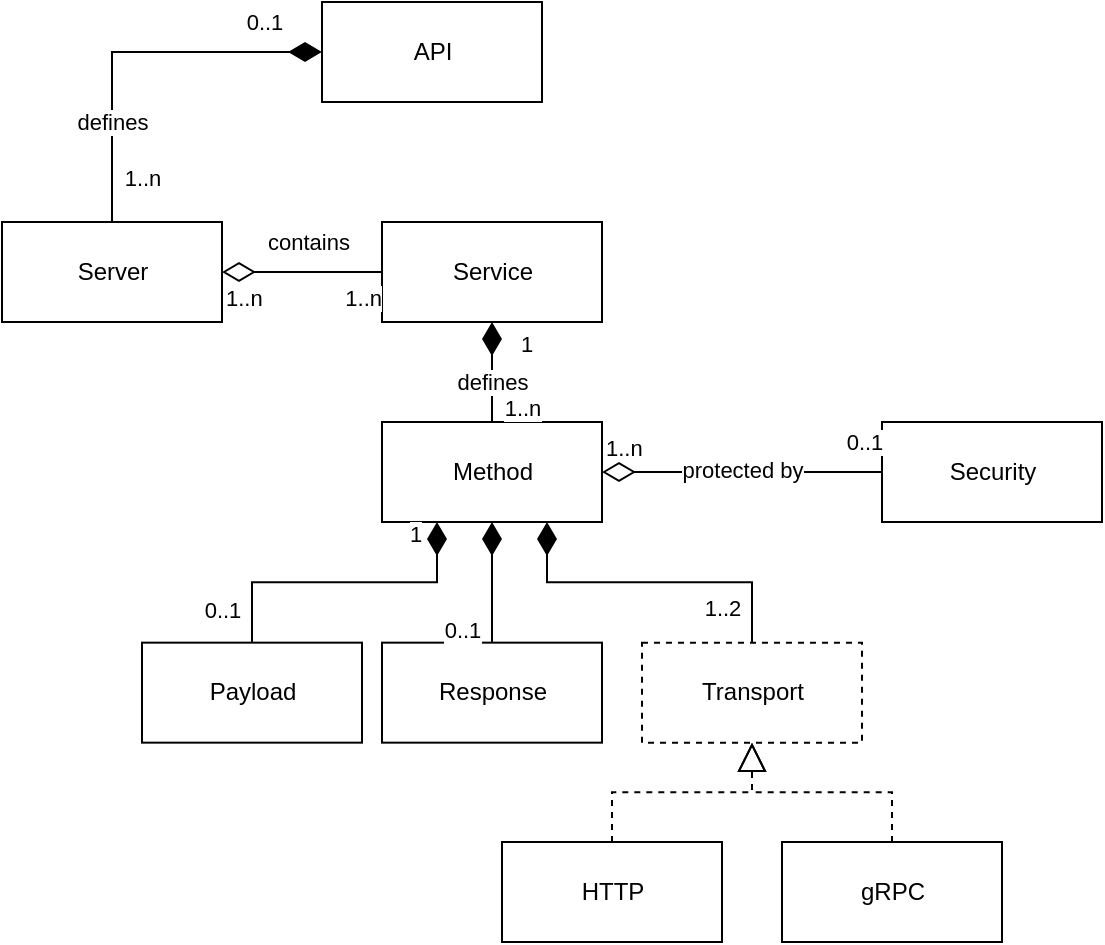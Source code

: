 <mxfile version="20.3.0" type="device"><diagram id="s0Wi0VKbsbukFs5Jb2CR" name="Page-1"><mxGraphModel dx="776" dy="546" grid="1" gridSize="10" guides="1" tooltips="1" connect="1" arrows="1" fold="1" page="1" pageScale="1" pageWidth="850" pageHeight="1100" math="0" shadow="0"><root><mxCell id="0"/><mxCell id="1" parent="0"/><mxCell id="f9Uzm_iMBPEU6mSkufI4-1" value="API" style="html=1;" vertex="1" parent="1"><mxGeometry x="380" y="70" width="110" height="50" as="geometry"/></mxCell><mxCell id="f9Uzm_iMBPEU6mSkufI4-2" value="Server" style="html=1;" vertex="1" parent="1"><mxGeometry x="220" y="180" width="110" height="50" as="geometry"/></mxCell><mxCell id="f9Uzm_iMBPEU6mSkufI4-3" value="Service" style="html=1;" vertex="1" parent="1"><mxGeometry x="410" y="180" width="110" height="50" as="geometry"/></mxCell><mxCell id="f9Uzm_iMBPEU6mSkufI4-8" value="" style="endArrow=none;html=1;endSize=12;startArrow=diamondThin;startSize=14;startFill=1;edgeStyle=orthogonalEdgeStyle;align=left;verticalAlign=bottom;rounded=0;exitX=0;exitY=0.5;exitDx=0;exitDy=0;entryX=0.5;entryY=0;entryDx=0;entryDy=0;endFill=0;" edge="1" parent="1" source="f9Uzm_iMBPEU6mSkufI4-1" target="f9Uzm_iMBPEU6mSkufI4-2"><mxGeometry x="-1" y="3" relative="1" as="geometry"><mxPoint x="160" y="80" as="sourcePoint"/><mxPoint x="320" y="410" as="targetPoint"/></mxGeometry></mxCell><mxCell id="f9Uzm_iMBPEU6mSkufI4-9" value="0..1" style="edgeLabel;html=1;align=center;verticalAlign=middle;resizable=0;points=[];" vertex="1" connectable="0" parent="f9Uzm_iMBPEU6mSkufI4-8"><mxGeometry x="-0.502" y="-1" relative="1" as="geometry"><mxPoint x="18" y="-14" as="offset"/></mxGeometry></mxCell><mxCell id="f9Uzm_iMBPEU6mSkufI4-13" value="defines" style="edgeLabel;html=1;align=center;verticalAlign=middle;resizable=0;points=[];" vertex="1" connectable="0" parent="f9Uzm_iMBPEU6mSkufI4-8"><mxGeometry x="0.467" relative="1" as="geometry"><mxPoint as="offset"/></mxGeometry></mxCell><mxCell id="f9Uzm_iMBPEU6mSkufI4-18" value="1..n" style="edgeLabel;html=1;align=center;verticalAlign=middle;resizable=0;points=[];" vertex="1" connectable="0" parent="f9Uzm_iMBPEU6mSkufI4-8"><mxGeometry x="0.767" y="2" relative="1" as="geometry"><mxPoint x="13" as="offset"/></mxGeometry></mxCell><mxCell id="f9Uzm_iMBPEU6mSkufI4-10" value="contains" style="endArrow=none;html=1;endSize=12;startArrow=diamondThin;startSize=14;startFill=0;edgeStyle=orthogonalEdgeStyle;rounded=0;entryX=0;entryY=0.5;entryDx=0;entryDy=0;endFill=0;" edge="1" parent="1" source="f9Uzm_iMBPEU6mSkufI4-2" target="f9Uzm_iMBPEU6mSkufI4-3"><mxGeometry x="0.067" y="15" relative="1" as="geometry"><mxPoint x="260" y="290" as="sourcePoint"/><mxPoint x="420" y="290" as="targetPoint"/><mxPoint as="offset"/></mxGeometry></mxCell><mxCell id="f9Uzm_iMBPEU6mSkufI4-11" value="1..n" style="edgeLabel;resizable=0;html=1;align=left;verticalAlign=top;" connectable="0" vertex="1" parent="f9Uzm_iMBPEU6mSkufI4-10"><mxGeometry x="-1" relative="1" as="geometry"/></mxCell><mxCell id="f9Uzm_iMBPEU6mSkufI4-12" value="1..n" style="edgeLabel;resizable=0;html=1;align=right;verticalAlign=top;" connectable="0" vertex="1" parent="f9Uzm_iMBPEU6mSkufI4-10"><mxGeometry x="1" relative="1" as="geometry"/></mxCell><mxCell id="f9Uzm_iMBPEU6mSkufI4-14" value="Method" style="html=1;" vertex="1" parent="1"><mxGeometry x="410" y="280" width="110" height="50" as="geometry"/></mxCell><mxCell id="f9Uzm_iMBPEU6mSkufI4-15" value="" style="endArrow=none;html=1;endSize=12;startArrow=diamondThin;startSize=14;startFill=1;edgeStyle=orthogonalEdgeStyle;align=left;verticalAlign=bottom;rounded=0;exitX=0.5;exitY=1;exitDx=0;exitDy=0;entryX=0.5;entryY=0;entryDx=0;entryDy=0;endFill=0;" edge="1" parent="1" source="f9Uzm_iMBPEU6mSkufI4-3" target="f9Uzm_iMBPEU6mSkufI4-14"><mxGeometry x="-1" y="3" relative="1" as="geometry"><mxPoint x="280" y="105" as="sourcePoint"/><mxPoint x="215" y="190" as="targetPoint"/></mxGeometry></mxCell><mxCell id="f9Uzm_iMBPEU6mSkufI4-16" value="1" style="edgeLabel;html=1;align=center;verticalAlign=middle;resizable=0;points=[];" vertex="1" connectable="0" parent="f9Uzm_iMBPEU6mSkufI4-15"><mxGeometry x="-0.502" y="-1" relative="1" as="geometry"><mxPoint x="18" y="-2" as="offset"/></mxGeometry></mxCell><mxCell id="f9Uzm_iMBPEU6mSkufI4-17" value="defines" style="edgeLabel;html=1;align=center;verticalAlign=middle;resizable=0;points=[];" vertex="1" connectable="0" parent="f9Uzm_iMBPEU6mSkufI4-15"><mxGeometry x="0.467" relative="1" as="geometry"><mxPoint y="-7" as="offset"/></mxGeometry></mxCell><mxCell id="f9Uzm_iMBPEU6mSkufI4-19" value="1..n" style="edgeLabel;html=1;align=center;verticalAlign=middle;resizable=0;points=[];" vertex="1" connectable="0" parent="f9Uzm_iMBPEU6mSkufI4-15"><mxGeometry x="0.722" y="1" relative="1" as="geometry"><mxPoint x="14" as="offset"/></mxGeometry></mxCell><mxCell id="f9Uzm_iMBPEU6mSkufI4-20" value="Payload" style="html=1;" vertex="1" parent="1"><mxGeometry x="290" y="390.33" width="110" height="50" as="geometry"/></mxCell><mxCell id="f9Uzm_iMBPEU6mSkufI4-21" value="Response" style="html=1;" vertex="1" parent="1"><mxGeometry x="410" y="390.33" width="110" height="50" as="geometry"/></mxCell><mxCell id="f9Uzm_iMBPEU6mSkufI4-22" value="Transport" style="html=1;dashed=1;" vertex="1" parent="1"><mxGeometry x="540" y="390.33" width="110" height="50" as="geometry"/></mxCell><mxCell id="f9Uzm_iMBPEU6mSkufI4-23" value="1" style="endArrow=none;html=1;endSize=12;startArrow=diamondThin;startSize=14;startFill=1;edgeStyle=orthogonalEdgeStyle;align=left;verticalAlign=bottom;rounded=0;endFill=0;entryX=0.5;entryY=0;entryDx=0;entryDy=0;exitX=0.25;exitY=1;exitDx=0;exitDy=0;" edge="1" parent="1" source="f9Uzm_iMBPEU6mSkufI4-14" target="f9Uzm_iMBPEU6mSkufI4-20"><mxGeometry x="-0.404" y="-15" relative="1" as="geometry"><mxPoint x="110" y="350" as="sourcePoint"/><mxPoint x="270" y="350" as="targetPoint"/><mxPoint as="offset"/></mxGeometry></mxCell><mxCell id="f9Uzm_iMBPEU6mSkufI4-24" value="0..1" style="edgeLabel;html=1;align=center;verticalAlign=middle;resizable=0;points=[];" vertex="1" connectable="0" parent="f9Uzm_iMBPEU6mSkufI4-23"><mxGeometry x="0.789" y="1" relative="1" as="geometry"><mxPoint x="-16" as="offset"/></mxGeometry></mxCell><mxCell id="f9Uzm_iMBPEU6mSkufI4-25" value="" style="endArrow=none;html=1;endSize=12;startArrow=diamondThin;startSize=14;startFill=1;edgeStyle=orthogonalEdgeStyle;align=left;verticalAlign=bottom;rounded=0;endFill=0;entryX=0.5;entryY=0;entryDx=0;entryDy=0;exitX=0.5;exitY=1;exitDx=0;exitDy=0;" edge="1" parent="1" source="f9Uzm_iMBPEU6mSkufI4-14" target="f9Uzm_iMBPEU6mSkufI4-21"><mxGeometry x="-0.404" y="-15" relative="1" as="geometry"><mxPoint x="447.5" y="360" as="sourcePoint"/><mxPoint x="355" y="410" as="targetPoint"/><mxPoint as="offset"/></mxGeometry></mxCell><mxCell id="f9Uzm_iMBPEU6mSkufI4-26" value="0..1" style="edgeLabel;html=1;align=center;verticalAlign=middle;resizable=0;points=[];" vertex="1" connectable="0" parent="f9Uzm_iMBPEU6mSkufI4-25"><mxGeometry x="0.789" y="1" relative="1" as="geometry"><mxPoint x="-16" as="offset"/></mxGeometry></mxCell><mxCell id="f9Uzm_iMBPEU6mSkufI4-27" value="HTTP" style="html=1;" vertex="1" parent="1"><mxGeometry x="470" y="490" width="110" height="50" as="geometry"/></mxCell><mxCell id="f9Uzm_iMBPEU6mSkufI4-28" value="gRPC" style="html=1;" vertex="1" parent="1"><mxGeometry x="610" y="490" width="110" height="50" as="geometry"/></mxCell><mxCell id="f9Uzm_iMBPEU6mSkufI4-29" value="" style="endArrow=none;html=1;endSize=12;startArrow=diamondThin;startSize=14;startFill=1;edgeStyle=orthogonalEdgeStyle;align=left;verticalAlign=bottom;rounded=0;endFill=0;entryX=0.5;entryY=0;entryDx=0;entryDy=0;exitX=0.75;exitY=1;exitDx=0;exitDy=0;" edge="1" parent="1" source="f9Uzm_iMBPEU6mSkufI4-14" target="f9Uzm_iMBPEU6mSkufI4-22"><mxGeometry x="-0.404" y="-15" relative="1" as="geometry"><mxPoint x="475" y="360" as="sourcePoint"/><mxPoint x="475" y="410" as="targetPoint"/><mxPoint as="offset"/></mxGeometry></mxCell><mxCell id="f9Uzm_iMBPEU6mSkufI4-30" value="1..2" style="edgeLabel;html=1;align=center;verticalAlign=middle;resizable=0;points=[];" vertex="1" connectable="0" parent="f9Uzm_iMBPEU6mSkufI4-29"><mxGeometry x="0.789" y="1" relative="1" as="geometry"><mxPoint x="-16" as="offset"/></mxGeometry></mxCell><mxCell id="f9Uzm_iMBPEU6mSkufI4-31" value="" style="endArrow=block;dashed=1;endFill=0;endSize=12;html=1;rounded=0;entryX=0.5;entryY=1;entryDx=0;entryDy=0;edgeStyle=orthogonalEdgeStyle;exitX=0.5;exitY=0;exitDx=0;exitDy=0;" edge="1" parent="1" source="f9Uzm_iMBPEU6mSkufI4-27" target="f9Uzm_iMBPEU6mSkufI4-22"><mxGeometry width="160" relative="1" as="geometry"><mxPoint x="260" y="520.33" as="sourcePoint"/><mxPoint x="420" y="520.33" as="targetPoint"/></mxGeometry></mxCell><mxCell id="f9Uzm_iMBPEU6mSkufI4-32" value="" style="endArrow=block;dashed=1;endFill=0;endSize=12;html=1;rounded=0;edgeStyle=orthogonalEdgeStyle;exitX=0.5;exitY=0;exitDx=0;exitDy=0;entryX=0.5;entryY=1;entryDx=0;entryDy=0;" edge="1" parent="1" source="f9Uzm_iMBPEU6mSkufI4-28" target="f9Uzm_iMBPEU6mSkufI4-22"><mxGeometry width="160" relative="1" as="geometry"><mxPoint x="535" y="510.33" as="sourcePoint"/><mxPoint x="590" y="440.33" as="targetPoint"/></mxGeometry></mxCell><mxCell id="f9Uzm_iMBPEU6mSkufI4-33" value="Security" style="html=1;" vertex="1" parent="1"><mxGeometry x="660" y="280" width="110" height="50" as="geometry"/></mxCell><mxCell id="f9Uzm_iMBPEU6mSkufI4-34" value="1..n" style="endArrow=none;html=1;endSize=12;startArrow=diamondThin;startSize=14;startFill=0;edgeStyle=orthogonalEdgeStyle;align=left;verticalAlign=bottom;rounded=0;endFill=0;exitX=1;exitY=0.5;exitDx=0;exitDy=0;entryX=0;entryY=0.5;entryDx=0;entryDy=0;" edge="1" parent="1" source="f9Uzm_iMBPEU6mSkufI4-14" target="f9Uzm_iMBPEU6mSkufI4-33"><mxGeometry x="-1" y="3" relative="1" as="geometry"><mxPoint x="540" y="260" as="sourcePoint"/><mxPoint x="700" y="260" as="targetPoint"/></mxGeometry></mxCell><mxCell id="f9Uzm_iMBPEU6mSkufI4-35" value="0..1" style="edgeLabel;html=1;align=center;verticalAlign=middle;resizable=0;points=[];" vertex="1" connectable="0" parent="f9Uzm_iMBPEU6mSkufI4-34"><mxGeometry x="0.775" y="2" relative="1" as="geometry"><mxPoint x="6" y="-13" as="offset"/></mxGeometry></mxCell><mxCell id="f9Uzm_iMBPEU6mSkufI4-36" value="protected by" style="edgeLabel;html=1;align=center;verticalAlign=middle;resizable=0;points=[];" vertex="1" connectable="0" parent="f9Uzm_iMBPEU6mSkufI4-34"><mxGeometry x="-0.19" y="1" relative="1" as="geometry"><mxPoint x="13" as="offset"/></mxGeometry></mxCell></root></mxGraphModel></diagram></mxfile>